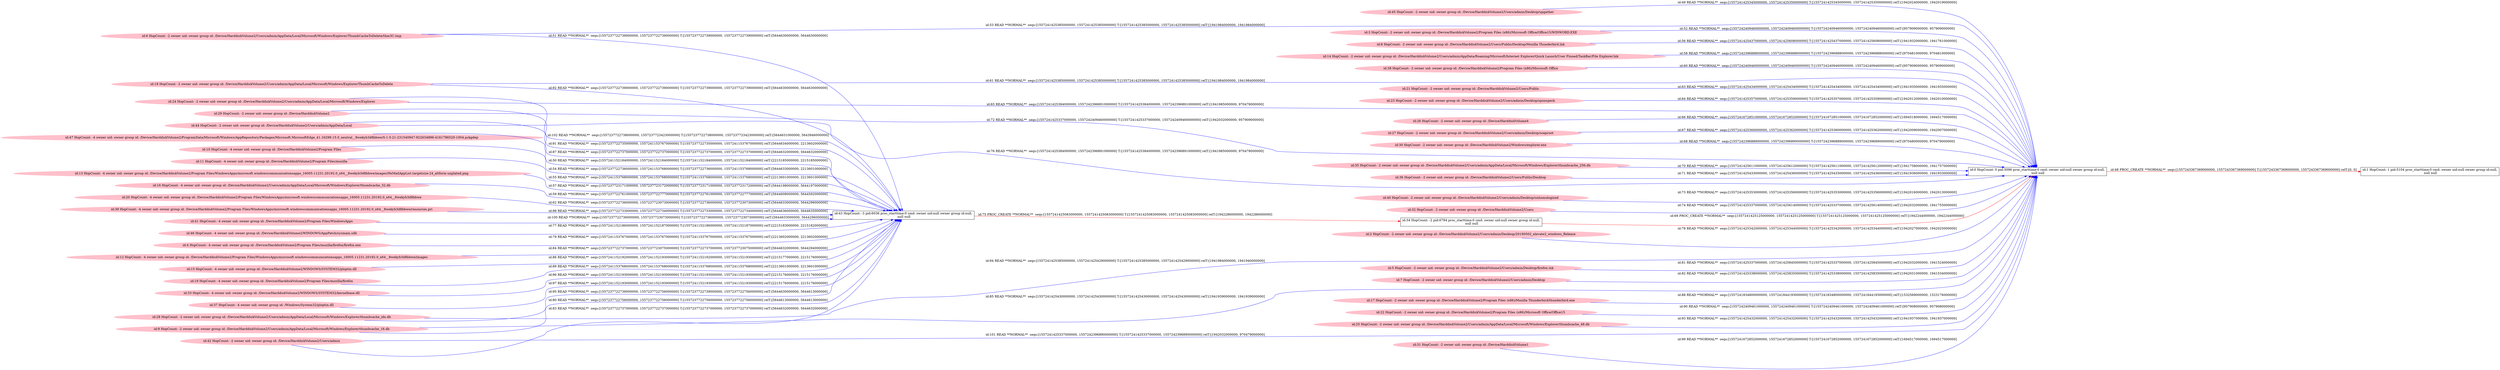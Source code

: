digraph  {
rankdir=LR
"0"[color=black,label="id:0 HopCount: 0 pid:3096 proc_starttime:0 cmd: owner uid:null owner group id:null,\n null null", shape=box,style=solid];
"1"[color=black,label="id:1 HopCount: 1 pid:5104 proc_starttime:0 cmd: owner uid:null owner group id:null,\n null null", shape=box,style=solid];
"0" -> "1" [id=48,__obj="PROC_CREATE"color=red,label="id:48 PROC_CREATE **NORMAL**  seqs:[1557243367369000000, 1557243367369000000] T:[1557243367369000000, 1557243367369000000] relT:[0, 0]",style=solid];
"45"[color=pink,label="id:45 HopCount: -2 owner uid: owner group id: /Device/HarddiskVolume2/Users/admin/Desktop/upgather ", shape=oval,style=filled];
"45" -> "0" [id=49,__obj="READ"color=blue,label="id:49 READ **NORMAL**  seqs:[1557241425345000000, 1557241425350000000] T:[1557241425345000000, 1557241425350000000] relT:[1942024000000, 1942019000000]",style=solid];
"47"[color=pink,label="id:47 HopCount: -4 owner uid: owner group id: /Device/HarddiskVolume2/ProgramData/Microsoft/Windows/AppRepository/Packages/Microsoft.MicrosoftEdge_41.16299.15.0_neutral__8wekyb3d8bbwe/S-1-5-21-231540947-922634896-4161786520-1004.pckgdep ", shape=oval,style=filled];
"43"[color=black,label="id:43 HopCount: -3 pid:6036 proc_starttime:0 cmd: owner uid:null owner group id:null,\n null null", shape=box,style=solid];
"47" -> "43" [id=50,__obj="READ"color=blue,label="id:50 READ **NORMAL**  seqs:[1557241152184000000, 1557241152184000000] T:[1557241152184000000, 1557241152184000000] relT:[2215185000000, 2215185000000]",style=solid];
"6"[color=pink,label="id:6 HopCount: -2 owner uid: owner group id: /Device/HarddiskVolume2/Users/admin/AppData/Local/Microsoft/Windows/Explorer/ThumbCacheToDelete/thm3C.tmp ", shape=oval,style=filled];
"6" -> "43" [id=51,__obj="READ"color=blue,label="id:51 READ **NORMAL**  seqs:[1557237722739000000, 1557237722739000000] T:[1557237722739000000, 1557237722739000000] relT:[5644630000000, 5644630000000]",style=solid];
"3"[color=pink,label="id:3 HopCount: -2 owner uid: owner group id: /Device/HarddiskVolume2/Program Files (x86)/Microsoft Office/Office15/WINWORD.EXE ", shape=oval,style=filled];
"3" -> "0" [id=52,__obj="READ"color=blue,label="id:52 READ **NORMAL**  seqs:[1557242409460000000, 1557242409460000000] T:[1557242409460000000, 1557242409460000000] relT:[957909000000, 957909000000]",style=solid];
"6" -> "0" [id=53,__obj="READ"color=blue,label="id:53 READ **NORMAL**  seqs:[1557241425385000000, 1557241425385000000] T:[1557241425385000000, 1557241425385000000] relT:[1941984000000, 1941984000000]",style=solid];
"10"[color=pink,label="id:10 HopCount: -4 owner uid: owner group id: /Device/HarddiskVolume2/Program Files ", shape=oval,style=filled];
"10" -> "43" [id=54,__obj="READ"color=blue,label="id:54 READ **NORMAL**  seqs:[1557237722736000000, 1557241153768000000] T:[1557237722736000000, 1557241153768000000] relT:[5644633000000, 2213601000000]",style=solid];
"11"[color=pink,label="id:11 HopCount: -4 owner uid: owner group id: /Device/HarddiskVolume2/Program Files/mozilla ", shape=oval,style=filled];
"11" -> "43" [id=55,__obj="READ"color=blue,label="id:55 READ **NORMAL**  seqs:[1557241153768000000, 1557241153768000000] T:[1557241153768000000, 1557241153768000000] relT:[2213601000000, 2213601000000]",style=solid];
"8"[color=pink,label="id:8 HopCount: -2 owner uid: owner group id: /Device/HarddiskVolume2/Users/Public/Desktop/Mozilla Thunderbird.lnk ", shape=oval,style=filled];
"8" -> "0" [id=56,__obj="READ"color=blue,label="id:56 READ **NORMAL**  seqs:[1557241425437000000, 1557241425608000000] T:[1557241425437000000, 1557241425608000000] relT:[1941932000000, 1941761000000]",style=solid];
"13"[color=pink,label="id:13 HopCount: -4 owner uid: owner group id: /Device/HarddiskVolume2/Program Files/WindowsApps/microsoft.windowscommunicationsapps_16005.11231.20192.0_x64__8wekyb3d8bbwe/images/HxMailAppList.targetsize-24_altform-unplated.png ", shape=oval,style=filled];
"13" -> "43" [id=57,__obj="READ"color=blue,label="id:57 READ **NORMAL**  seqs:[1557237723171000000, 1557237723172000000] T:[1557237723171000000, 1557237723172000000] relT:[5644198000000, 5644197000000]",style=solid];
"14"[color=pink,label="id:14 HopCount: -2 owner uid: owner group id: /Device/HarddiskVolume2/Users/admin/AppData/Roaming/Microsoft/Internet Explorer/Quick Launch/User Pinned/TaskBar/File Explorer.lnk ", shape=oval,style=filled];
"14" -> "0" [id=58,__obj="READ"color=blue,label="id:58 READ **NORMAL**  seqs:[1557242396888000000, 1557242396888000000] T:[1557242396888000000, 1557242396888000000] relT:[970481000000, 970481000000]",style=solid];
"16"[color=pink,label="id:16 HopCount: -4 owner uid: owner group id: /Device/HarddiskVolume2/Users/admin/AppData/Local/Microsoft/Windows/Explorer/thumbcache_32.db ", shape=oval,style=filled];
"16" -> "43" [id=59,__obj="READ"color=blue,label="id:59 READ **NORMAL**  seqs:[1557237722761000000, 1557237722777000000] T:[1557237722761000000, 1557237722777000000] relT:[5644608000000, 5644592000000]",style=solid];
"38"[color=pink,label="id:38 HopCount: -2 owner uid: owner group id: /Device/HarddiskVolume2/Program Files (x86)/Microsoft Office ", shape=oval,style=filled];
"38" -> "0" [id=60,__obj="READ"color=blue,label="id:60 READ **NORMAL**  seqs:[1557242409460000000, 1557242409460000000] T:[1557242409460000000, 1557242409460000000] relT:[957909000000, 957909000000]",style=solid];
"18"[color=pink,label="id:18 HopCount: -2 owner uid: owner group id: /Device/HarddiskVolume2/Users/admin/AppData/Local/Microsoft/Windows/Explorer/ThumbCacheToDelete ", shape=oval,style=filled];
"18" -> "0" [id=61,__obj="READ"color=blue,label="id:61 READ **NORMAL**  seqs:[1557241425385000000, 1557241425385000000] T:[1557241425385000000, 1557241425385000000] relT:[1941984000000, 1941984000000]",style=solid];
"20"[color=pink,label="id:20 HopCount: -4 owner uid: owner group id: /Device/HarddiskVolume2/Program Files/WindowsApps/microsoft.windowscommunicationsapps_16005.11231.20192.0_x64__8wekyb3d8bbwe ", shape=oval,style=filled];
"20" -> "43" [id=62,__obj="READ"color=blue,label="id:62 READ **NORMAL**  seqs:[1557237722736000000, 1557237723073000000] T:[1557237722736000000, 1557237723073000000] relT:[5644633000000, 5644296000000]",style=solid];
"21"[color=pink,label="id:21 HopCount: -2 owner uid: owner group id: /Device/HarddiskVolume2/Users/Public ", shape=oval,style=filled];
"21" -> "0" [id=63,__obj="READ"color=blue,label="id:63 READ **NORMAL**  seqs:[1557241425434000000, 1557241425434000000] T:[1557241425434000000, 1557241425434000000] relT:[1941935000000, 1941935000000]",style=solid];
"23"[color=pink,label="id:23 HopCount: -2 owner uid: owner group id: /Device/HarddiskVolume2/Users/admin/Desktop/sponspeck ", shape=oval,style=filled];
"23" -> "0" [id=64,__obj="READ"color=blue,label="id:64 READ **NORMAL**  seqs:[1557241425357000000, 1557241425359000000] T:[1557241425357000000, 1557241425359000000] relT:[1942012000000, 1942010000000]",style=solid];
"24"[color=pink,label="id:24 HopCount: -2 owner uid: owner group id: /Device/HarddiskVolume2/Users/admin/AppData/Local/Microsoft/Windows/Explorer ", shape=oval,style=filled];
"24" -> "0" [id=65,__obj="READ"color=blue,label="id:65 READ **NORMAL**  seqs:[1557241425384000000, 1557242396891000000] T:[1557241425384000000, 1557242396891000000] relT:[1941985000000, 970478000000]",style=solid];
"26"[color=pink,label="id:26 HopCount: -2 owner uid: owner group id: /Device/HarddiskVolume4 ", shape=oval,style=filled];
"26" -> "0" [id=66,__obj="READ"color=blue,label="id:66 READ **NORMAL**  seqs:[1557241672851000000, 1557241672852000000] T:[1557241672851000000, 1557241672852000000] relT:[1694518000000, 1694517000000]",style=solid];
"27"[color=pink,label="id:27 HopCount: -2 owner uid: owner group id: /Device/HarddiskVolume2/Users/admin/Desktop/soaproot ", shape=oval,style=filled];
"27" -> "0" [id=67,__obj="READ"color=blue,label="id:67 READ **NORMAL**  seqs:[1557241425360000000, 1557241425362000000] T:[1557241425360000000, 1557241425362000000] relT:[1942009000000, 1942007000000]",style=solid];
"30"[color=pink,label="id:30 HopCount: -2 owner uid: owner group id: /Device/HarddiskVolume2/Windows/explorer.exe ", shape=oval,style=filled];
"30" -> "0" [id=68,__obj="READ"color=blue,label="id:68 READ **NORMAL**  seqs:[1557242396889000000, 1557242396890000000] T:[1557242396889000000, 1557242396890000000] relT:[970480000000, 970479000000]",style=solid];
"34"[color=black,label="id:34 HopCount: -2 pid:6784 proc_starttime:0 cmd: owner uid:null owner group id:null,\n null null", shape=box,style=solid];
"34" -> "0" [id=69,__obj="PROC_CREATE"color=red,label="id:69 PROC_CREATE **NORMAL**  seqs:[1557241425125000000, 1557241425125000000] T:[1557241425125000000, 1557241425125000000] relT:[1942244000000, 1942244000000]",style=solid];
"35"[color=pink,label="id:35 HopCount: -2 owner uid: owner group id: /Device/HarddiskVolume2/Users/admin/AppData/Local/Microsoft/Windows/Explorer/thumbcache_256.db ", shape=oval,style=filled];
"35" -> "0" [id=70,__obj="READ"color=blue,label="id:70 READ **NORMAL**  seqs:[1557241425611000000, 1557241425612000000] T:[1557241425611000000, 1557241425612000000] relT:[1941758000000, 1941757000000]",style=solid];
"36"[color=pink,label="id:36 HopCount: -2 owner uid: owner group id: /Device/HarddiskVolume2/Users/Public/Desktop ", shape=oval,style=filled];
"36" -> "0" [id=71,__obj="READ"color=blue,label="id:71 READ **NORMAL**  seqs:[1557241425433000000, 1557241425436000000] T:[1557241425433000000, 1557241425436000000] relT:[1941936000000, 1941933000000]",style=solid];
"29"[color=pink,label="id:29 HopCount: -2 owner uid: owner group id: /Device/HarddiskVolume2 ", shape=oval,style=filled];
"29" -> "0" [id=72,__obj="READ"color=blue,label="id:72 READ **NORMAL**  seqs:[1557241425337000000, 1557242409460000000] T:[1557241425337000000, 1557242409460000000] relT:[1942032000000, 957909000000]",style=solid];
"40"[color=pink,label="id:40 HopCount: -2 owner uid: owner group id: /Device/HarddiskVolume2/Users/admin/Desktop/unhomologized ", shape=oval,style=filled];
"40" -> "0" [id=73,__obj="READ"color=blue,label="id:73 READ **NORMAL**  seqs:[1557241425353000000, 1557241425356000000] T:[1557241425353000000, 1557241425356000000] relT:[1942016000000, 1942013000000]",style=solid];
"32"[color=pink,label="id:32 HopCount: -2 owner uid: owner group id: /Device/HarddiskVolume2/Users ", shape=oval,style=filled];
"32" -> "0" [id=74,__obj="READ"color=blue,label="id:74 READ **NORMAL**  seqs:[1557241425337000000, 1557241425614000000] T:[1557241425337000000, 1557241425614000000] relT:[1942032000000, 1941755000000]",style=solid];
"43" -> "34" [id=75,__obj="PROC_CREATE"color=red,label="id:75 PROC_CREATE **NORMAL**  seqs:[1557241425083000000, 1557241425083000000] T:[1557241425083000000, 1557241425083000000] relT:[1942286000000, 1942286000000]",style=solid];
"44"[color=pink,label="id:44 HopCount: -2 owner uid: owner group id: /Device/HarddiskVolume2/Users/admin/AppData/Local ", shape=oval,style=filled];
"44" -> "0" [id=76,__obj="READ"color=blue,label="id:76 READ **NORMAL**  seqs:[1557241425384000000, 1557242396891000000] T:[1557241425384000000, 1557242396891000000] relT:[1941985000000, 970478000000]",style=solid];
"46"[color=pink,label="id:46 HopCount: -4 owner uid: owner group id: /Device/HarddiskVolume2/WINDOWS/AppPatch/sysmain.sdb ", shape=oval,style=filled];
"46" -> "43" [id=77,__obj="READ"color=blue,label="id:77 READ **NORMAL**  seqs:[1557241152186000000, 1557241152187000000] T:[1557241152186000000, 1557241152187000000] relT:[2215183000000, 2215182000000]",style=solid];
"2"[color=pink,label="id:2 HopCount: -2 owner uid: owner group id: /Device/HarddiskVolume2/Users/admin/Desktop/20190502_elevate2_windows_Release ", shape=oval,style=filled];
"2" -> "0" [id=78,__obj="READ"color=blue,label="id:78 READ **NORMAL**  seqs:[1557241425342000000, 1557241425344000000] T:[1557241425342000000, 1557241425344000000] relT:[1942027000000, 1942025000000]",style=solid];
"4"[color=pink,label="id:4 HopCount: -4 owner uid: owner group id: /Device/HarddiskVolume2/Program Files/mozilla/firefox/firefox.exe ", shape=oval,style=filled];
"4" -> "43" [id=79,__obj="READ"color=blue,label="id:79 READ **NORMAL**  seqs:[1557241153767000000, 1557241153767000000] T:[1557241153767000000, 1557241153767000000] relT:[2213602000000, 2213602000000]",style=solid];
"9"[color=pink,label="id:9 HopCount: -2 owner uid: owner group id: /Device/HarddiskVolume2/Users/admin/AppData/Local/Microsoft/Windows/Explorer/thumbcache_16.db ", shape=oval,style=filled];
"9" -> "43" [id=80,__obj="READ"color=blue,label="id:80 READ **NORMAL**  seqs:[1557237722756000000, 1557237722756000000] T:[1557237722756000000, 1557237722756000000] relT:[5644613000000, 5644613000000]",style=solid];
"5"[color=pink,label="id:5 HopCount: -2 owner uid: owner group id: /Device/HarddiskVolume2/Users/admin/Desktop/firefox.lnk ", shape=oval,style=filled];
"5" -> "0" [id=81,__obj="READ"color=blue,label="id:81 READ **NORMAL**  seqs:[1557241425337000000, 1557241425845000000] T:[1557241425337000000, 1557241425845000000] relT:[1942032000000, 1941524000000]",style=solid];
"7"[color=pink,label="id:7 HopCount: -2 owner uid: owner group id: /Device/HarddiskVolume2/Users/admin/Desktop ", shape=oval,style=filled];
"7" -> "0" [id=82,__obj="READ"color=blue,label="id:82 READ **NORMAL**  seqs:[1557241425338000000, 1557241425835000000] T:[1557241425338000000, 1557241425835000000] relT:[1942031000000, 1941534000000]",style=solid];
"42"[color=pink,label="id:42 HopCount: -2 owner uid: owner group id: /Device/HarddiskVolume2/Users/admin ", shape=oval,style=filled];
"42" -> "43" [id=83,__obj="READ"color=blue,label="id:83 READ **NORMAL**  seqs:[1557237722737000000, 1557237722737000000] T:[1557237722737000000, 1557237722737000000] relT:[5644632000000, 5644632000000]",style=solid];
"12"[color=pink,label="id:12 HopCount: -4 owner uid: owner group id: /Device/HarddiskVolume2/Program Files/WindowsApps/microsoft.windowscommunicationsapps_16005.11231.20192.0_x64__8wekyb3d8bbwe/images ", shape=oval,style=filled];
"12" -> "43" [id=84,__obj="READ"color=blue,label="id:84 READ **NORMAL**  seqs:[1557237722737000000, 1557237723075000000] T:[1557237722737000000, 1557237723075000000] relT:[5644632000000, 5644294000000]",style=solid];
"9" -> "0" [id=85,__obj="READ"color=blue,label="id:85 READ **NORMAL**  seqs:[1557241425430000000, 1557241425430000000] T:[1557241425430000000, 1557241425430000000] relT:[1941939000000, 1941939000000]",style=solid];
"15"[color=pink,label="id:15 HopCount: -4 owner uid: owner group id: /Device/HarddiskVolume2/WINDOWS/SYSTEM32/ploptin.dll ", shape=oval,style=filled];
"15" -> "43" [id=86,__obj="READ"color=blue,label="id:86 READ **NORMAL**  seqs:[1557241152192000000, 1557241152193000000] T:[1557241152192000000, 1557241152193000000] relT:[2215177000000, 2215176000000]",style=solid];
"44" -> "43" [id=87,__obj="READ"color=blue,label="id:87 READ **NORMAL**  seqs:[1557237722737000000, 1557237722737000000] T:[1557237722737000000, 1557237722737000000] relT:[5644632000000, 5644632000000]",style=solid];
"17"[color=pink,label="id:17 HopCount: -2 owner uid: owner group id: /Device/HarddiskVolume2/Program Files (x86)/Mozilla Thunderbird/thunderbird.exe ", shape=oval,style=filled];
"17" -> "0" [id=88,__obj="READ"color=blue,label="id:88 READ **NORMAL**  seqs:[1557241834800000000, 1557241844193000000] T:[1557241834800000000, 1557241844193000000] relT:[1532569000000, 1523176000000]",style=solid];
"19"[color=pink,label="id:19 HopCount: -4 owner uid: owner group id: /Device/HarddiskVolume2/Program Files/mozilla/firefox ", shape=oval,style=filled];
"19" -> "43" [id=89,__obj="READ"color=blue,label="id:89 READ **NORMAL**  seqs:[1557241153768000000, 1557241153768000000] T:[1557241153768000000, 1557241153768000000] relT:[2213601000000, 2213601000000]",style=solid];
"22"[color=pink,label="id:22 HopCount: -2 owner uid: owner group id: /Device/HarddiskVolume2/Program Files (x86)/Microsoft Office/Office15 ", shape=oval,style=filled];
"22" -> "0" [id=90,__obj="READ"color=blue,label="id:90 READ **NORMAL**  seqs:[1557242409461000000, 1557242409461000000] T:[1557242409461000000, 1557242409461000000] relT:[957908000000, 957908000000]",style=solid];
"29" -> "43" [id=91,__obj="READ"color=blue,label="id:91 READ **NORMAL**  seqs:[1557237722735000000, 1557241153767000000] T:[1557237722735000000, 1557241153767000000] relT:[5644634000000, 2213602000000]",style=solid];
"18" -> "43" [id=92,__obj="READ"color=blue,label="id:92 READ **NORMAL**  seqs:[1557237722739000000, 1557237722739000000] T:[1557237722739000000, 1557237722739000000] relT:[5644630000000, 5644630000000]",style=solid];
"25"[color=pink,label="id:25 HopCount: -2 owner uid: owner group id: /Device/HarddiskVolume2/Users/admin/AppData/Local/Microsoft/Windows/Explorer/thumbcache_48.db ", shape=oval,style=filled];
"25" -> "0" [id=93,__obj="READ"color=blue,label="id:93 READ **NORMAL**  seqs:[1557241425432000000, 1557241425432000000] T:[1557241425432000000, 1557241425432000000] relT:[1941937000000, 1941937000000]",style=solid];
"28"[color=pink,label="id:28 HopCount: -2 owner uid: owner group id: /Device/HarddiskVolume2/Users/admin/AppData/Local/Microsoft/Windows/Explorer/thumbcache_idx.db ", shape=oval,style=filled];
"28" -> "0" [id=94,__obj="READ"color=blue,label="id:94 READ **NORMAL**  seqs:[1557241425385000000, 1557241425429000000] T:[1557241425385000000, 1557241425429000000] relT:[1941984000000, 1941940000000]",style=solid];
"28" -> "43" [id=95,__obj="READ"color=blue,label="id:95 READ **NORMAL**  seqs:[1557237722739000000, 1557237722756000000] T:[1557237722739000000, 1557237722756000000] relT:[5644630000000, 5644613000000]",style=solid];
"33"[color=pink,label="id:33 HopCount: -4 owner uid: owner group id: /Device/HarddiskVolume2/WINDOWS/SYSTEM32/kernelbase.dll ", shape=oval,style=filled];
"33" -> "43" [id=96,__obj="READ"color=blue,label="id:96 READ **NORMAL**  seqs:[1557241152193000000, 1557241152193000000] T:[1557241152193000000, 1557241152193000000] relT:[2215176000000, 2215176000000]",style=solid];
"37"[color=pink,label="id:37 HopCount: -4 owner uid: owner group id: /Windows/System32/ploptin.dll ", shape=oval,style=filled];
"37" -> "43" [id=97,__obj="READ"color=blue,label="id:97 READ **NORMAL**  seqs:[1557241152193000000, 1557241152193000000] T:[1557241152193000000, 1557241152193000000] relT:[2215176000000, 2215176000000]",style=solid];
"39"[color=pink,label="id:39 HopCount: -4 owner uid: owner group id: /Device/HarddiskVolume2/Program Files/WindowsApps/microsoft.windowscommunicationsapps_16005.11231.20192.0_x64__8wekyb3d8bbwe/resources.pri ", shape=oval,style=filled];
"39" -> "43" [id=98,__obj="READ"color=blue,label="id:98 READ **NORMAL**  seqs:[1557237722733000000, 1557237722734000000] T:[1557237722733000000, 1557237722734000000] relT:[5644636000000, 5644635000000]",style=solid];
"31"[color=pink,label="id:31 HopCount: -2 owner uid: owner group id: /Device/HarddiskVolume1 ", shape=oval,style=filled];
"31" -> "0" [id=99,__obj="READ"color=blue,label="id:99 READ **NORMAL**  seqs:[1557241672852000000, 1557241672852000000] T:[1557241672852000000, 1557241672852000000] relT:[1694517000000, 1694517000000]",style=solid];
"41"[color=pink,label="id:41 HopCount: -4 owner uid: owner group id: /Device/HarddiskVolume2/Program Files/WindowsApps ", shape=oval,style=filled];
"41" -> "43" [id=100,__obj="READ"color=blue,label="id:100 READ **NORMAL**  seqs:[1557237722736000000, 1557237723073000000] T:[1557237722736000000, 1557237723073000000] relT:[5644633000000, 5644296000000]",style=solid];
"42" -> "0" [id=101,__obj="READ"color=blue,label="id:101 READ **NORMAL**  seqs:[1557241425337000000, 1557242396890000000] T:[1557241425337000000, 1557242396890000000] relT:[1942032000000, 970479000000]",style=solid];
"24" -> "43" [id=102,__obj="READ"color=blue,label="id:102 READ **NORMAL**  seqs:[1557237722738000000, 1557237723423000000] T:[1557237722738000000, 1557237723423000000] relT:[5644631000000, 5643946000000]",style=solid];
}